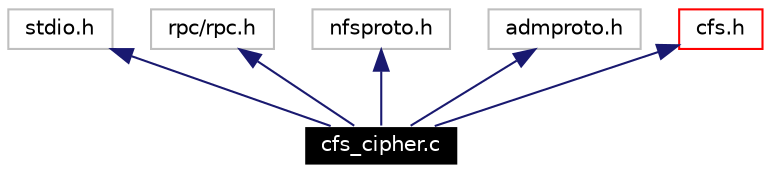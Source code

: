digraph G
{
  edge [fontname="Helvetica",fontsize=10,labelfontname="Helvetica",labelfontsize=10];
  node [fontname="Helvetica",fontsize=10,shape=record];
  Node138 [label="cfs_cipher.c",height=0.2,width=0.4,color="white", fillcolor="black", style="filled" fontcolor="white"];
  Node139 -> Node138 [dir=back,color="midnightblue",fontsize=10,style="solid",fontname="Helvetica"];
  Node139 [label="stdio.h",height=0.2,width=0.4,color="grey75"];
  Node140 -> Node138 [dir=back,color="midnightblue",fontsize=10,style="solid",fontname="Helvetica"];
  Node140 [label="rpc/rpc.h",height=0.2,width=0.4,color="grey75"];
  Node141 -> Node138 [dir=back,color="midnightblue",fontsize=10,style="solid",fontname="Helvetica"];
  Node141 [label="nfsproto.h",height=0.2,width=0.4,color="grey75"];
  Node142 -> Node138 [dir=back,color="midnightblue",fontsize=10,style="solid",fontname="Helvetica"];
  Node142 [label="admproto.h",height=0.2,width=0.4,color="grey75"];
  Node143 -> Node138 [dir=back,color="midnightblue",fontsize=10,style="solid",fontname="Helvetica"];
  Node143 [label="cfs.h",height=0.2,width=0.4,color="red",URL="$cfs_8h.html"];
}
